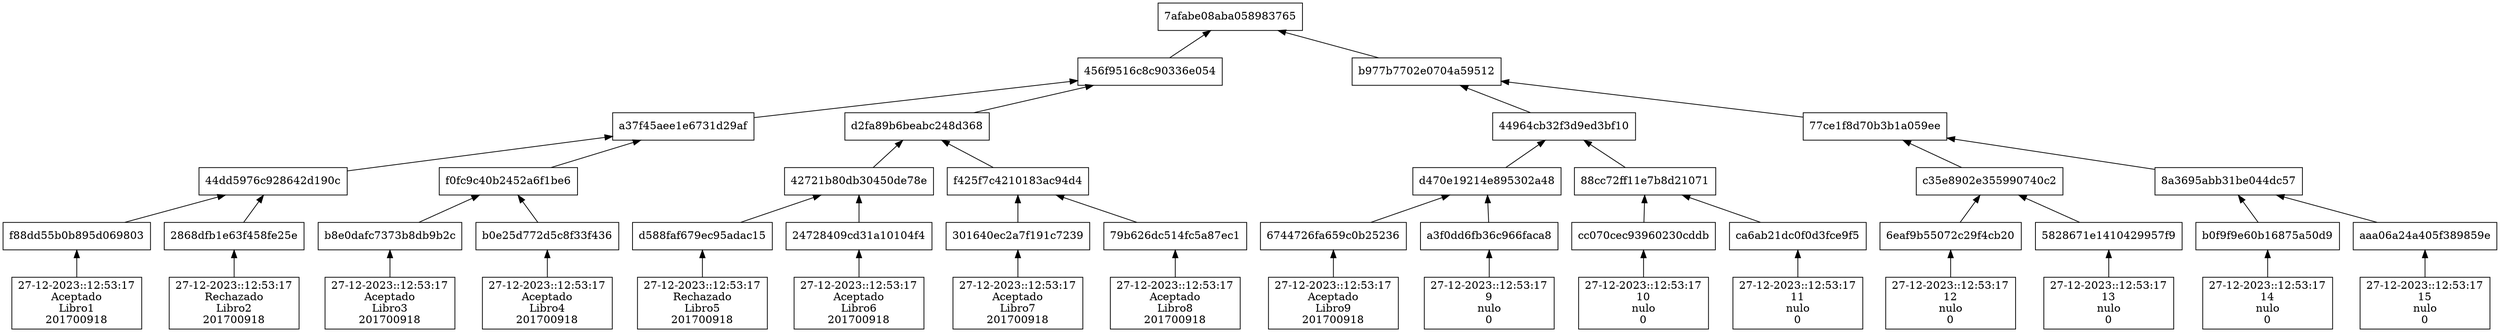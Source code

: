 digraph arbol { node [shape=box];"7afabe08aba058983765" [dir=back];
"7afabe08aba058983765" -> "456f9516c8c90336e054" [dir=back];
"456f9516c8c90336e054" -> "a37f45aee1e6731d29af" [dir=back];
"a37f45aee1e6731d29af" -> "44dd5976c928642d190c" [dir=back];
"44dd5976c928642d190c" -> "f88dd55b0b895d069803" [dir=back];
"f88dd55b0b895d069803" -> "27-12-2023::12:53:17
Aceptado
Libro1
201700918" [dir=back];
 "44dd5976c928642d190c" -> "2868dfb1e63f458fe25e" [dir=back];
"2868dfb1e63f458fe25e" -> "27-12-2023::12:53:17
Rechazado
Libro2
201700918" [dir=back];
 {rank=same"f88dd55b0b895d069803" -> "2868dfb1e63f458fe25e" [style=invis]}; 
"a37f45aee1e6731d29af" -> "f0fc9c40b2452a6f1be6" [dir=back];
"f0fc9c40b2452a6f1be6" -> "b8e0dafc7373b8db9b2c" [dir=back];
"b8e0dafc7373b8db9b2c" -> "27-12-2023::12:53:17
Aceptado
Libro3
201700918" [dir=back];
 "f0fc9c40b2452a6f1be6" -> "b0e25d772d5c8f33f436" [dir=back];
"b0e25d772d5c8f33f436" -> "27-12-2023::12:53:17
Aceptado
Libro4
201700918" [dir=back];
 {rank=same"b8e0dafc7373b8db9b2c" -> "b0e25d772d5c8f33f436" [style=invis]}; 
{rank=same"44dd5976c928642d190c" -> "f0fc9c40b2452a6f1be6" [style=invis]}; 
"456f9516c8c90336e054" -> "d2fa89b6beabc248d368" [dir=back];
"d2fa89b6beabc248d368" -> "42721b80db30450de78e" [dir=back];
"42721b80db30450de78e" -> "d588faf679ec95adac15" [dir=back];
"d588faf679ec95adac15" -> "27-12-2023::12:53:17
Rechazado
Libro5
201700918" [dir=back];
 "42721b80db30450de78e" -> "24728409cd31a10104f4" [dir=back];
"24728409cd31a10104f4" -> "27-12-2023::12:53:17
Aceptado
Libro6
201700918" [dir=back];
 {rank=same"d588faf679ec95adac15" -> "24728409cd31a10104f4" [style=invis]}; 
"d2fa89b6beabc248d368" -> "f425f7c4210183ac94d4" [dir=back];
"f425f7c4210183ac94d4" -> "301640ec2a7f191c7239" [dir=back];
"301640ec2a7f191c7239" -> "27-12-2023::12:53:17
Aceptado
Libro7
201700918" [dir=back];
 "f425f7c4210183ac94d4" -> "79b626dc514fc5a87ec1" [dir=back];
"79b626dc514fc5a87ec1" -> "27-12-2023::12:53:17
Aceptado
Libro8
201700918" [dir=back];
 {rank=same"301640ec2a7f191c7239" -> "79b626dc514fc5a87ec1" [style=invis]}; 
{rank=same"42721b80db30450de78e" -> "f425f7c4210183ac94d4" [style=invis]}; 
{rank=same"a37f45aee1e6731d29af" -> "d2fa89b6beabc248d368" [style=invis]}; 
"7afabe08aba058983765" -> "b977b7702e0704a59512" [dir=back];
"b977b7702e0704a59512" -> "44964cb32f3d9ed3bf10" [dir=back];
"44964cb32f3d9ed3bf10" -> "d470e19214e895302a48" [dir=back];
"d470e19214e895302a48" -> "6744726fa659c0b25236" [dir=back];
"6744726fa659c0b25236" -> "27-12-2023::12:53:17
Aceptado
Libro9
201700918" [dir=back];
 "d470e19214e895302a48" -> "a3f0dd6fb36c966faca8" [dir=back];
"a3f0dd6fb36c966faca8" -> "27-12-2023::12:53:17
9
nulo
0" [dir=back];
 {rank=same"6744726fa659c0b25236" -> "a3f0dd6fb36c966faca8" [style=invis]}; 
"44964cb32f3d9ed3bf10" -> "88cc72ff11e7b8d21071" [dir=back];
"88cc72ff11e7b8d21071" -> "cc070cec93960230cddb" [dir=back];
"cc070cec93960230cddb" -> "27-12-2023::12:53:17
10
nulo
0" [dir=back];
 "88cc72ff11e7b8d21071" -> "ca6ab21dc0f0d3fce9f5" [dir=back];
"ca6ab21dc0f0d3fce9f5" -> "27-12-2023::12:53:17
11
nulo
0" [dir=back];
 {rank=same"cc070cec93960230cddb" -> "ca6ab21dc0f0d3fce9f5" [style=invis]}; 
{rank=same"d470e19214e895302a48" -> "88cc72ff11e7b8d21071" [style=invis]}; 
"b977b7702e0704a59512" -> "77ce1f8d70b3b1a059ee" [dir=back];
"77ce1f8d70b3b1a059ee" -> "c35e8902e355990740c2" [dir=back];
"c35e8902e355990740c2" -> "6eaf9b55072c29f4cb20" [dir=back];
"6eaf9b55072c29f4cb20" -> "27-12-2023::12:53:17
12
nulo
0" [dir=back];
 "c35e8902e355990740c2" -> "5828671e1410429957f9" [dir=back];
"5828671e1410429957f9" -> "27-12-2023::12:53:17
13
nulo
0" [dir=back];
 {rank=same"6eaf9b55072c29f4cb20" -> "5828671e1410429957f9" [style=invis]}; 
"77ce1f8d70b3b1a059ee" -> "8a3695abb31be044dc57" [dir=back];
"8a3695abb31be044dc57" -> "b0f9f9e60b16875a50d9" [dir=back];
"b0f9f9e60b16875a50d9" -> "27-12-2023::12:53:17
14
nulo
0" [dir=back];
 "8a3695abb31be044dc57" -> "aaa06a24a405f389859e" [dir=back];
"aaa06a24a405f389859e" -> "27-12-2023::12:53:17
15
nulo
0" [dir=back];
 {rank=same"b0f9f9e60b16875a50d9" -> "aaa06a24a405f389859e" [style=invis]}; 
{rank=same"c35e8902e355990740c2" -> "8a3695abb31be044dc57" [style=invis]}; 
{rank=same"44964cb32f3d9ed3bf10" -> "77ce1f8d70b3b1a059ee" [style=invis]}; 
{rank=same"456f9516c8c90336e054" -> "b977b7702e0704a59512" [style=invis]}; 
}